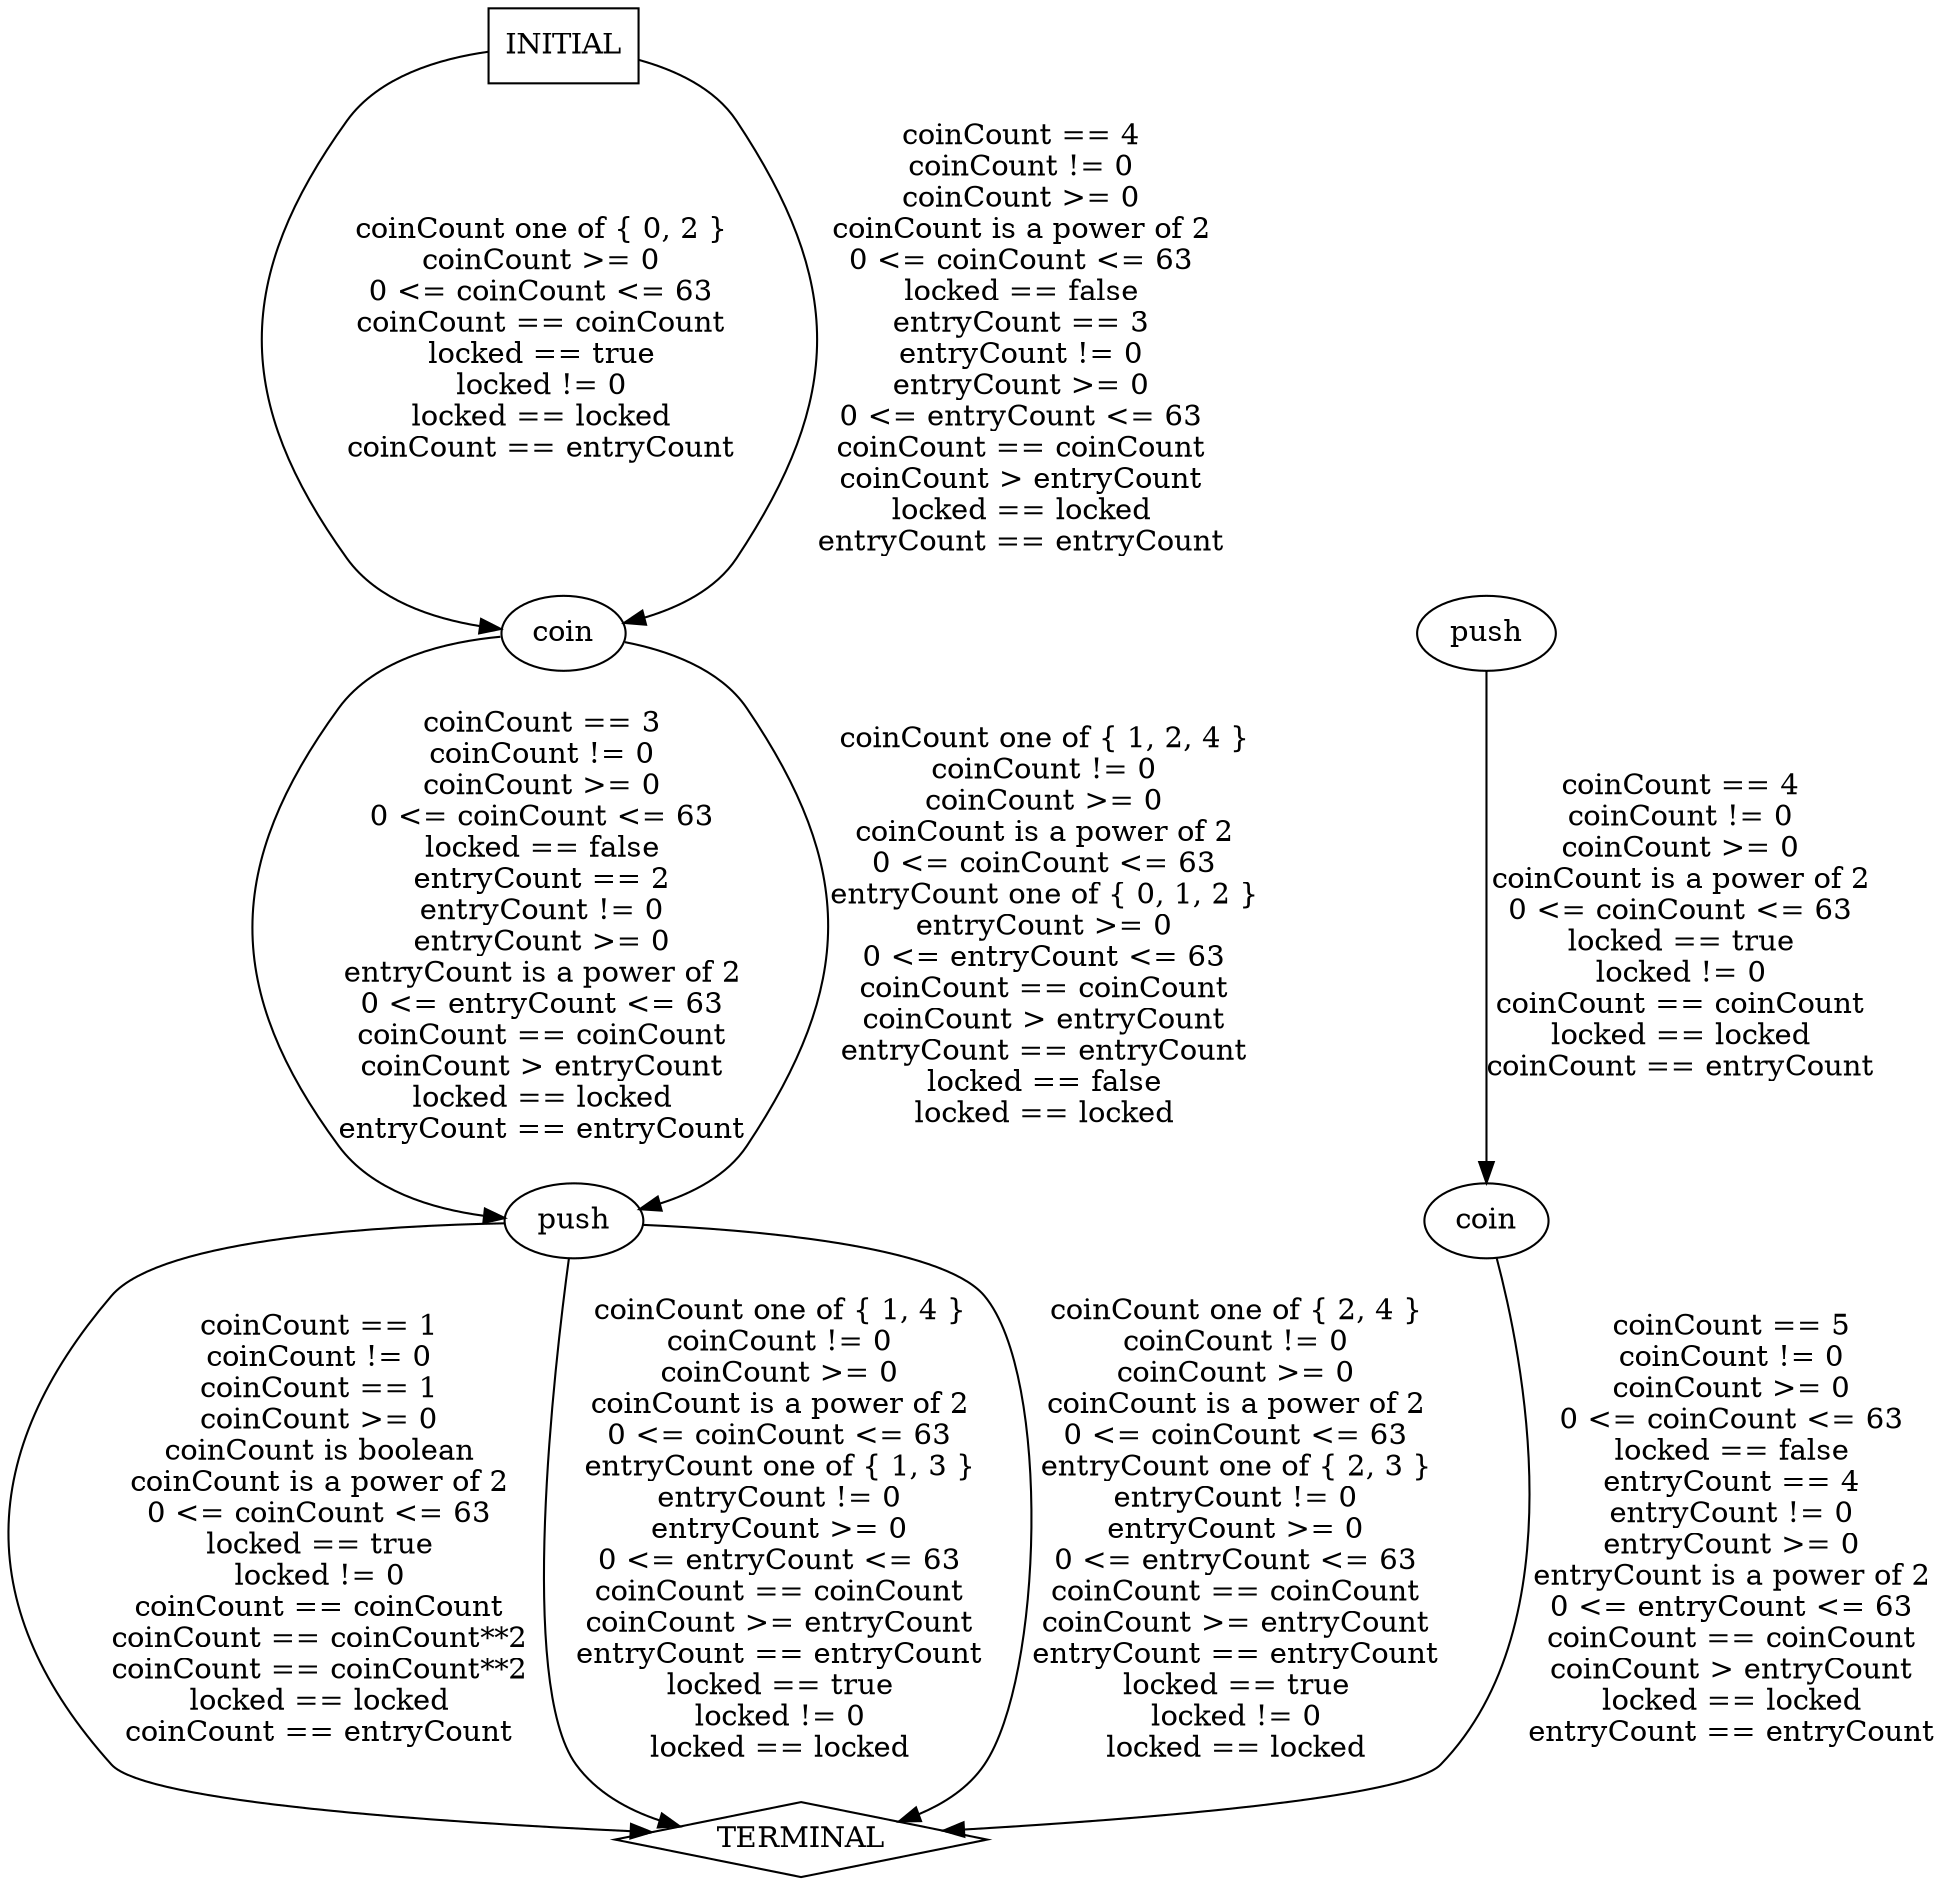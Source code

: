 digraph {
  0 [label="coin"];
  1 [label="coin"];
  2 [label="push"];
  3 [label="push"];
  4 [label="TERMINAL",shape=diamond];
  5 [label="INITIAL",shape=box];
0->4 [label="coinCount == 5\ncoinCount != 0\ncoinCount >= 0\n0 <= coinCount <= 63\nlocked == false\nentryCount == 4\nentryCount != 0\nentryCount >= 0\nentryCount is a power of 2\n0 <= entryCount <= 63\ncoinCount == coinCount\ncoinCount > entryCount\nlocked == locked\nentryCount == entryCount",];
1->3 [label="coinCount == 3\ncoinCount != 0\ncoinCount >= 0\n0 <= coinCount <= 63\nlocked == false\nentryCount == 2\nentryCount != 0\nentryCount >= 0\nentryCount is a power of 2\n0 <= entryCount <= 63\ncoinCount == coinCount\ncoinCount > entryCount\nlocked == locked\nentryCount == entryCount",];
1->3 [label="coinCount one of { 1, 2, 4 }\ncoinCount != 0\ncoinCount >= 0\ncoinCount is a power of 2\n0 <= coinCount <= 63\nentryCount one of { 0, 1, 2 }\nentryCount >= 0\n0 <= entryCount <= 63\ncoinCount == coinCount\ncoinCount > entryCount\nentryCount == entryCount\nlocked == false\nlocked == locked",];
2->0 [label="coinCount == 4\ncoinCount != 0\ncoinCount >= 0\ncoinCount is a power of 2\n0 <= coinCount <= 63\nlocked == true\nlocked != 0\ncoinCount == coinCount\nlocked == locked\ncoinCount == entryCount",];
3->4 [label="coinCount == 1\ncoinCount != 0\ncoinCount == 1\ncoinCount >= 0\ncoinCount is boolean\ncoinCount is a power of 2\n0 <= coinCount <= 63\nlocked == true\nlocked != 0\ncoinCount == coinCount\ncoinCount == coinCount**2\ncoinCount == coinCount**2\nlocked == locked\ncoinCount == entryCount",];
3->4 [label="coinCount one of { 1, 4 }\ncoinCount != 0\ncoinCount >= 0\ncoinCount is a power of 2\n0 <= coinCount <= 63\nentryCount one of { 1, 3 }\nentryCount != 0\nentryCount >= 0\n0 <= entryCount <= 63\ncoinCount == coinCount\ncoinCount >= entryCount\nentryCount == entryCount\nlocked == true\nlocked != 0\nlocked == locked",];
3->4 [label="coinCount one of { 2, 4 }\ncoinCount != 0\ncoinCount >= 0\ncoinCount is a power of 2\n0 <= coinCount <= 63\nentryCount one of { 2, 3 }\nentryCount != 0\nentryCount >= 0\n0 <= entryCount <= 63\ncoinCount == coinCount\ncoinCount >= entryCount\nentryCount == entryCount\nlocked == true\nlocked != 0\nlocked == locked",];
5->1 [label="coinCount one of { 0, 2 }\ncoinCount >= 0\n0 <= coinCount <= 63\ncoinCount == coinCount\nlocked == true\nlocked != 0\nlocked == locked\ncoinCount == entryCount",];
5->1 [label="coinCount == 4\ncoinCount != 0\ncoinCount >= 0\ncoinCount is a power of 2\n0 <= coinCount <= 63\nlocked == false\nentryCount == 3\nentryCount != 0\nentryCount >= 0\n0 <= entryCount <= 63\ncoinCount == coinCount\ncoinCount > entryCount\nlocked == locked\nentryCount == entryCount",];
} // digraph {
